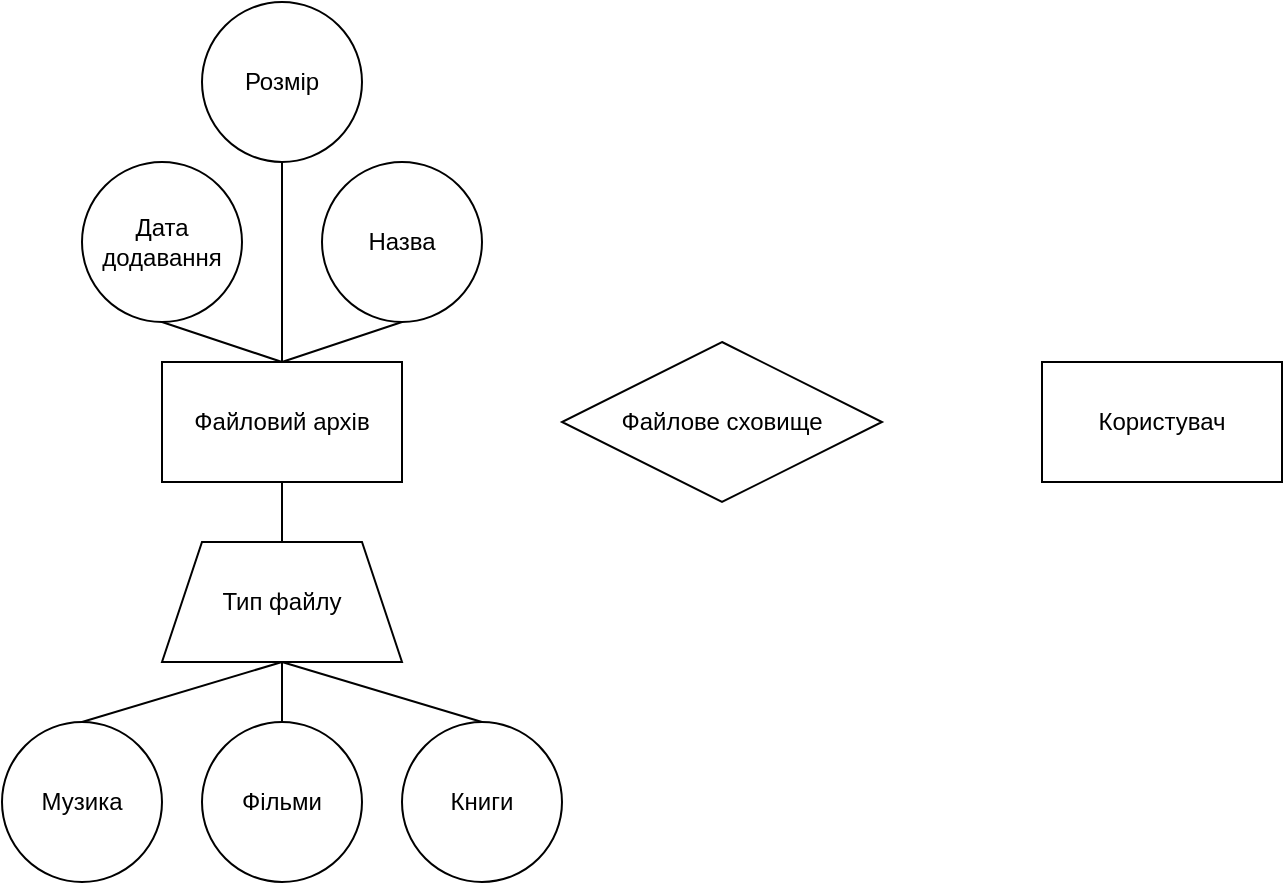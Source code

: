 <mxfile version="23.1.7" type="github">
  <diagram name="Страница — 1" id="OM2iyqUf1v3fKYBM528I">
    <mxGraphModel dx="796" dy="361" grid="1" gridSize="10" guides="1" tooltips="1" connect="1" arrows="1" fold="1" page="1" pageScale="1" pageWidth="827" pageHeight="1169" math="0" shadow="0">
      <root>
        <mxCell id="0" />
        <mxCell id="1" parent="0" />
        <mxCell id="AXnky-y-DColm9cw-Baa-1" value="Файлове сховище" style="rhombus;whiteSpace=wrap;html=1;" vertex="1" parent="1">
          <mxGeometry x="320" y="320" width="160" height="80" as="geometry" />
        </mxCell>
        <mxCell id="AXnky-y-DColm9cw-Baa-2" value="Файловий архів" style="rounded=0;whiteSpace=wrap;html=1;" vertex="1" parent="1">
          <mxGeometry x="120" y="330" width="120" height="60" as="geometry" />
        </mxCell>
        <mxCell id="AXnky-y-DColm9cw-Baa-3" value="Користувач" style="rounded=0;whiteSpace=wrap;html=1;" vertex="1" parent="1">
          <mxGeometry x="560" y="330" width="120" height="60" as="geometry" />
        </mxCell>
        <mxCell id="AXnky-y-DColm9cw-Baa-4" value="Дата додавання" style="ellipse;whiteSpace=wrap;html=1;aspect=fixed;" vertex="1" parent="1">
          <mxGeometry x="80" y="230" width="80" height="80" as="geometry" />
        </mxCell>
        <mxCell id="AXnky-y-DColm9cw-Baa-5" value="Розмір" style="ellipse;whiteSpace=wrap;html=1;aspect=fixed;" vertex="1" parent="1">
          <mxGeometry x="140" y="150" width="80" height="80" as="geometry" />
        </mxCell>
        <mxCell id="AXnky-y-DColm9cw-Baa-6" value="Назва" style="ellipse;whiteSpace=wrap;html=1;aspect=fixed;" vertex="1" parent="1">
          <mxGeometry x="200" y="230" width="80" height="80" as="geometry" />
        </mxCell>
        <mxCell id="AXnky-y-DColm9cw-Baa-7" value="" style="endArrow=none;html=1;rounded=0;entryX=0.5;entryY=1;entryDx=0;entryDy=0;exitX=0.5;exitY=0;exitDx=0;exitDy=0;" edge="1" parent="1" source="AXnky-y-DColm9cw-Baa-2" target="AXnky-y-DColm9cw-Baa-5">
          <mxGeometry width="50" height="50" relative="1" as="geometry">
            <mxPoint x="390" y="340" as="sourcePoint" />
            <mxPoint x="440" y="290" as="targetPoint" />
          </mxGeometry>
        </mxCell>
        <mxCell id="AXnky-y-DColm9cw-Baa-8" value="" style="endArrow=none;html=1;rounded=0;entryX=0.5;entryY=1;entryDx=0;entryDy=0;exitX=0.5;exitY=0;exitDx=0;exitDy=0;" edge="1" parent="1" source="AXnky-y-DColm9cw-Baa-2" target="AXnky-y-DColm9cw-Baa-4">
          <mxGeometry width="50" height="50" relative="1" as="geometry">
            <mxPoint x="390" y="340" as="sourcePoint" />
            <mxPoint x="440" y="290" as="targetPoint" />
          </mxGeometry>
        </mxCell>
        <mxCell id="AXnky-y-DColm9cw-Baa-9" value="" style="endArrow=none;html=1;rounded=0;entryX=0.5;entryY=1;entryDx=0;entryDy=0;exitX=0.5;exitY=0;exitDx=0;exitDy=0;" edge="1" parent="1" source="AXnky-y-DColm9cw-Baa-2" target="AXnky-y-DColm9cw-Baa-6">
          <mxGeometry width="50" height="50" relative="1" as="geometry">
            <mxPoint x="390" y="340" as="sourcePoint" />
            <mxPoint x="440" y="290" as="targetPoint" />
          </mxGeometry>
        </mxCell>
        <mxCell id="AXnky-y-DColm9cw-Baa-12" value="" style="endArrow=none;html=1;rounded=0;entryX=0.5;entryY=1;entryDx=0;entryDy=0;exitX=0.5;exitY=0;exitDx=0;exitDy=0;" edge="1" parent="1" source="AXnky-y-DColm9cw-Baa-13" target="AXnky-y-DColm9cw-Baa-2">
          <mxGeometry width="50" height="50" relative="1" as="geometry">
            <mxPoint x="180" y="420" as="sourcePoint" />
            <mxPoint x="440" y="360" as="targetPoint" />
          </mxGeometry>
        </mxCell>
        <mxCell id="AXnky-y-DColm9cw-Baa-13" value="Тип файлу" style="shape=trapezoid;perimeter=trapezoidPerimeter;whiteSpace=wrap;html=1;fixedSize=1;" vertex="1" parent="1">
          <mxGeometry x="120" y="420" width="120" height="60" as="geometry" />
        </mxCell>
        <mxCell id="AXnky-y-DColm9cw-Baa-14" value="Музика" style="ellipse;whiteSpace=wrap;html=1;aspect=fixed;" vertex="1" parent="1">
          <mxGeometry x="40" y="510" width="80" height="80" as="geometry" />
        </mxCell>
        <mxCell id="AXnky-y-DColm9cw-Baa-15" value="Книги" style="ellipse;whiteSpace=wrap;html=1;aspect=fixed;" vertex="1" parent="1">
          <mxGeometry x="240" y="510" width="80" height="80" as="geometry" />
        </mxCell>
        <mxCell id="AXnky-y-DColm9cw-Baa-16" value="Фільми" style="ellipse;whiteSpace=wrap;html=1;aspect=fixed;" vertex="1" parent="1">
          <mxGeometry x="140" y="510" width="80" height="80" as="geometry" />
        </mxCell>
        <mxCell id="AXnky-y-DColm9cw-Baa-17" value="" style="endArrow=none;html=1;rounded=0;entryX=0.5;entryY=1;entryDx=0;entryDy=0;exitX=0.5;exitY=0;exitDx=0;exitDy=0;" edge="1" parent="1" source="AXnky-y-DColm9cw-Baa-16" target="AXnky-y-DColm9cw-Baa-13">
          <mxGeometry width="50" height="50" relative="1" as="geometry">
            <mxPoint x="390" y="440" as="sourcePoint" />
            <mxPoint x="440" y="390" as="targetPoint" />
          </mxGeometry>
        </mxCell>
        <mxCell id="AXnky-y-DColm9cw-Baa-18" value="" style="endArrow=none;html=1;rounded=0;entryX=0.5;entryY=1;entryDx=0;entryDy=0;exitX=0.5;exitY=0;exitDx=0;exitDy=0;" edge="1" parent="1" source="AXnky-y-DColm9cw-Baa-15" target="AXnky-y-DColm9cw-Baa-13">
          <mxGeometry width="50" height="50" relative="1" as="geometry">
            <mxPoint x="290" y="550" as="sourcePoint" />
            <mxPoint x="340" y="500" as="targetPoint" />
          </mxGeometry>
        </mxCell>
        <mxCell id="AXnky-y-DColm9cw-Baa-19" value="" style="endArrow=none;html=1;rounded=0;exitX=0.5;exitY=0;exitDx=0;exitDy=0;entryX=0.5;entryY=1;entryDx=0;entryDy=0;" edge="1" parent="1" source="AXnky-y-DColm9cw-Baa-14" target="AXnky-y-DColm9cw-Baa-13">
          <mxGeometry width="50" height="50" relative="1" as="geometry">
            <mxPoint x="290" y="550" as="sourcePoint" />
            <mxPoint x="340" y="500" as="targetPoint" />
          </mxGeometry>
        </mxCell>
      </root>
    </mxGraphModel>
  </diagram>
</mxfile>
